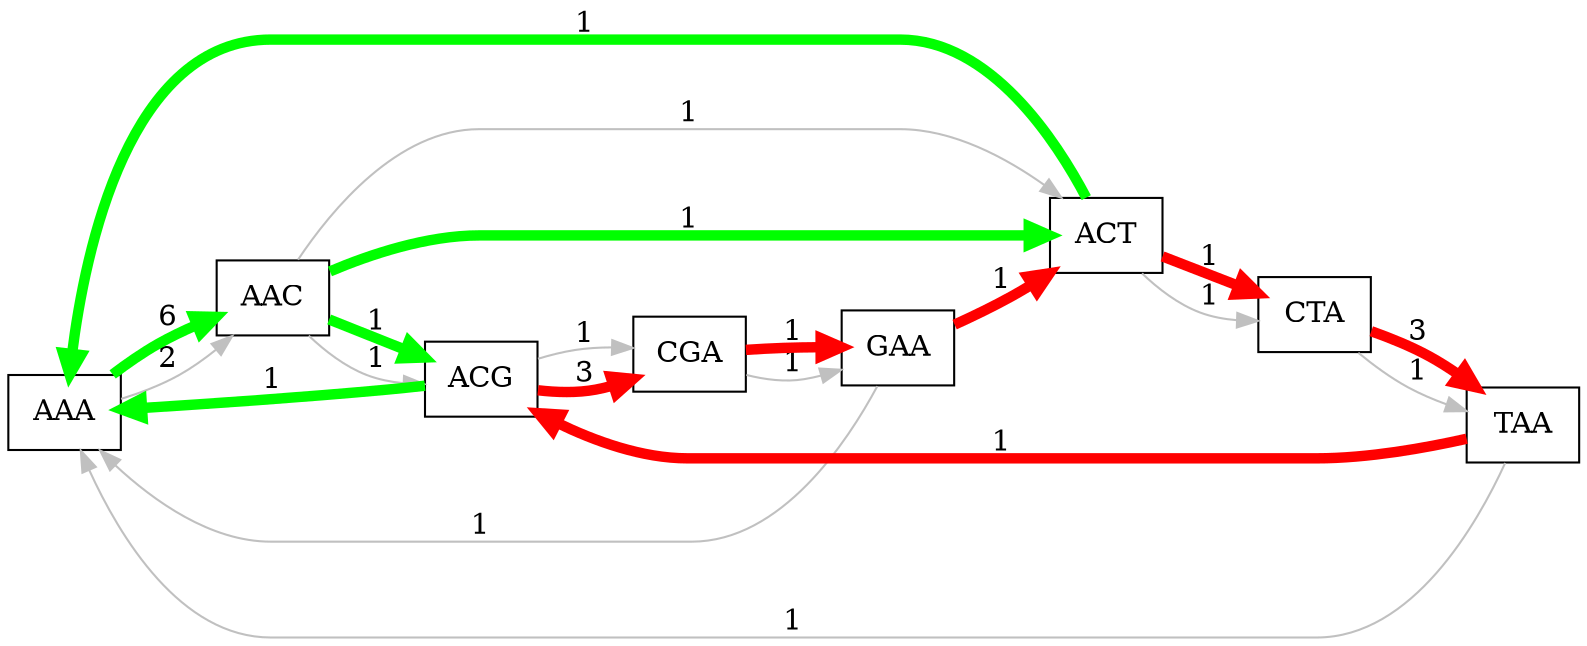 ## genome=TAAACGAAAC readsize=6 k=3
##dot -Tjpg TAAACGAAAC.dot -o TAAACGAAAC.jpg
digraph TAAACGAAAC { rankdir="LR"; node[shape="box"]
## AAA [label="AAA" pos="10,6!"]
## AAC [label="AAC" pos="10,10!"]
## ACT [label="ACT" pos="12,9!"]
## CTA [label="CTA" pos="13,8!"]
## TAA [label="TAA" pos="12,7!"]
## ACG [label="ACG" pos="8,9!"]
## CGA [label="CGA" pos="7,8!"]
## GAA [label="GAA" pos="8,7!"]



AAA->AAC[color=grey,label="2"]
AAC->ACG[color=grey,label="1"]
AAC->ACT[color=grey,label="1"]
ACG->CGA[color=grey,label="1"]
ACT->CTA[color=grey,label="1"]
CGA->GAA[color=grey,label="1"]
CTA->TAA[color=grey,label="1"]
GAA->AAA[color=grey,label="1"]
TAA->AAA[color=grey,label="1"]

AAA->AAC[color=green,penwidth=5,label="6"]
AAC->ACG[color=green,penwidth=5,label="1"]
AAC->ACT[color=green,penwidth=5,label="1"]
ACG->AAA[color=green,penwidth=5,label="1"]
ACT->AAA[color=green,penwidth=5,label="1"]

ACG->CGA[color=red,penwidth=5,label="3"]
ACT->CTA[color=red,penwidth=5,label="1"]
CGA->GAA[color=red,penwidth=5,label="1"]
CTA->TAA[color=red,penwidth=5,label="3"]
GAA->ACT[color=red,penwidth=5,label="1"]
TAA->ACG[color=red,penwidth=5,label="1"]

}
